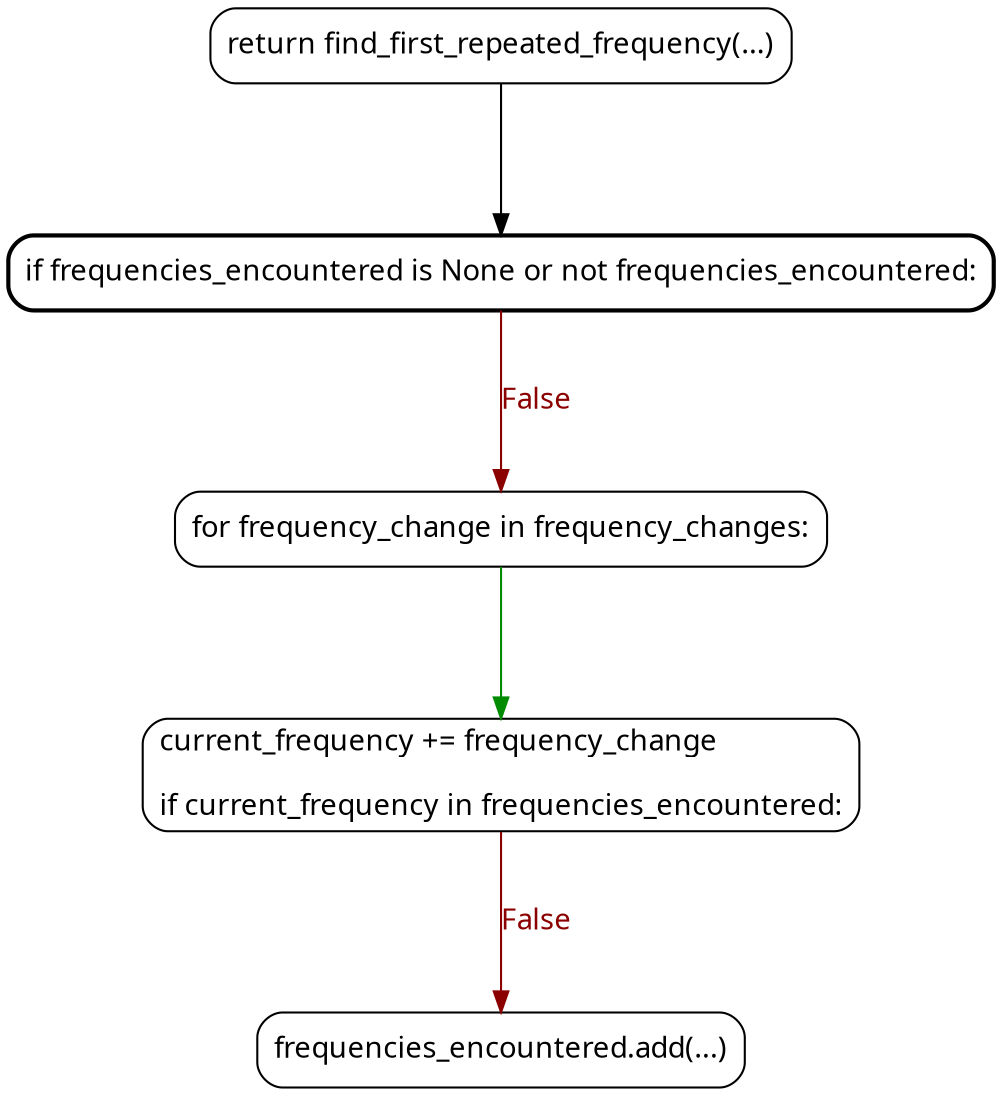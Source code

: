 strict digraph 4 {
    ranksep="1.0";
    node[shape="box",style="rounded",fontname="FiraCode Nerd Font"];
    edge[fontname="FiraCode Nerd Font"];
    4[label="return find_first_repeated_frequency(...)"];
    1[label="if frequencies_encountered is None or not frequencies_encountered:",style="rounded, bold"];
    2[label="for frequency_change in frequency_changes:"];
    5[label="current_frequency += frequency_change\l\lif current_frequency in frequencies_encountered:\l"];
    6[label="frequencies_encountered.add(...)"];
    4 -> 1 ;
    1 -> 2 [label="False",color=red4,fontcolor=red4];
    2 -> 5 [color=green4,fontcolor=green4];
    5 -> 6 [label="False",color=red4,fontcolor=red4];
}